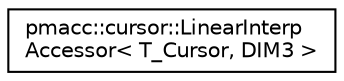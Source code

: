 digraph "Graphical Class Hierarchy"
{
 // LATEX_PDF_SIZE
  edge [fontname="Helvetica",fontsize="10",labelfontname="Helvetica",labelfontsize="10"];
  node [fontname="Helvetica",fontsize="10",shape=record];
  rankdir="LR";
  Node0 [label="pmacc::cursor::LinearInterp\lAccessor\< T_Cursor, DIM3 \>",height=0.2,width=0.4,color="black", fillcolor="white", style="filled",URL="$structpmacc_1_1cursor_1_1_linear_interp_accessor_3_01_t___cursor_00_01_d_i_m3_01_4.html",tooltip=" "];
}
